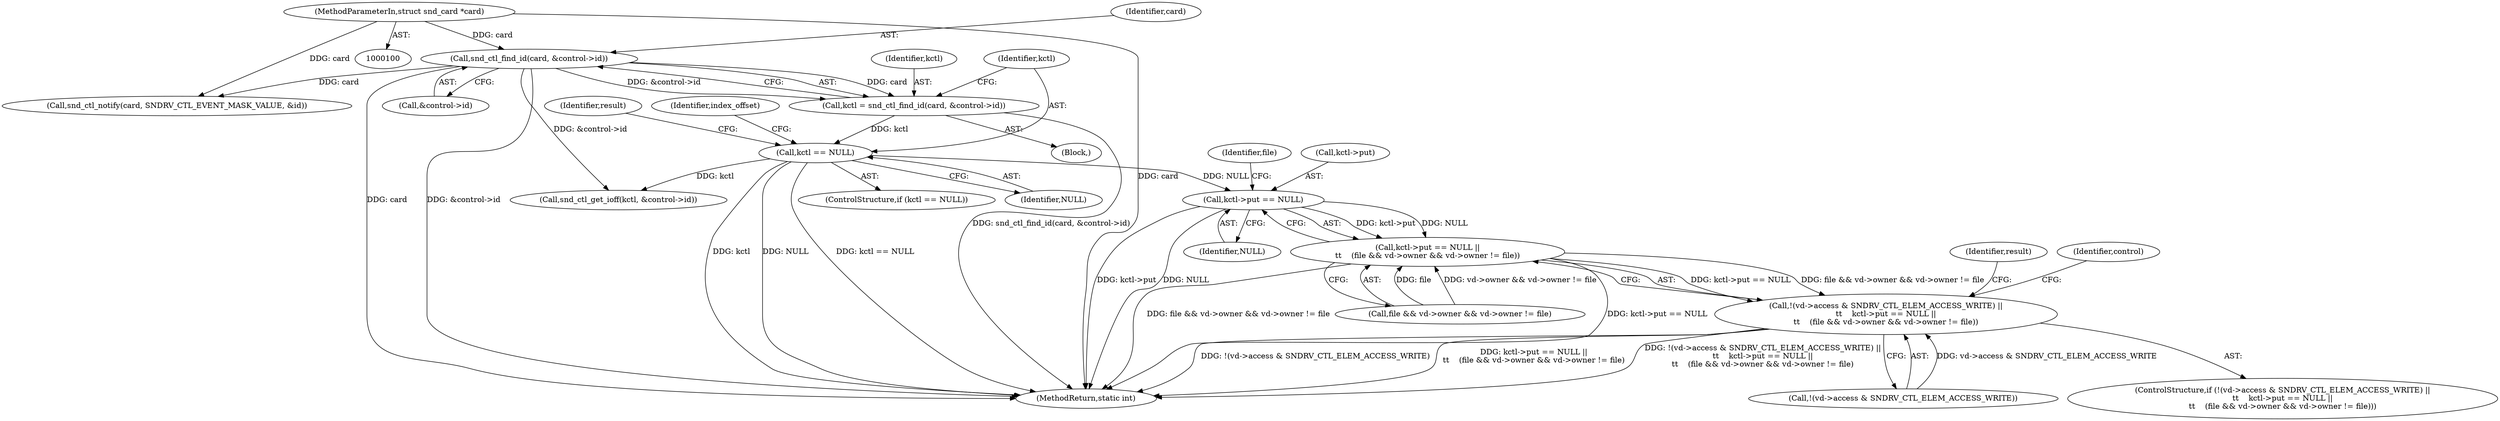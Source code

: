 digraph "0_linux_fd9f26e4eca5d08a27d12c0933fceef76ed9663d_0@pointer" {
"1000158" [label="(Call,kctl->put == NULL)"];
"1000123" [label="(Call,kctl == NULL)"];
"1000114" [label="(Call,kctl = snd_ctl_find_id(card, &control->id))"];
"1000116" [label="(Call,snd_ctl_find_id(card, &control->id))"];
"1000101" [label="(MethodParameterIn,struct snd_card *card)"];
"1000157" [label="(Call,kctl->put == NULL ||\n\t\t    (file && vd->owner && vd->owner != file))"];
"1000150" [label="(Call,!(vd->access & SNDRV_CTL_ELEM_ACCESS_WRITE) ||\n\t\t    kctl->put == NULL ||\n\t\t    (file && vd->owner && vd->owner != file))"];
"1000157" [label="(Call,kctl->put == NULL ||\n\t\t    (file && vd->owner && vd->owner != file))"];
"1000101" [label="(MethodParameterIn,struct snd_card *card)"];
"1000162" [label="(Identifier,NULL)"];
"1000117" [label="(Identifier,card)"];
"1000115" [label="(Identifier,kctl)"];
"1000123" [label="(Call,kctl == NULL)"];
"1000163" [label="(Call,file && vd->owner && vd->owner != file)"];
"1000118" [label="(Call,&control->id)"];
"1000135" [label="(Call,snd_ctl_get_ioff(kctl, &control->id))"];
"1000176" [label="(Identifier,result)"];
"1000150" [label="(Call,!(vd->access & SNDRV_CTL_ELEM_ACCESS_WRITE) ||\n\t\t    kctl->put == NULL ||\n\t\t    (file && vd->owner && vd->owner != file))"];
"1000223" [label="(MethodReturn,static int)"];
"1000151" [label="(Call,!(vd->access & SNDRV_CTL_ELEM_ACCESS_WRITE))"];
"1000164" [label="(Identifier,file)"];
"1000209" [label="(Call,snd_ctl_notify(card, SNDRV_CTL_EVENT_MASK_VALUE, &id))"];
"1000134" [label="(Identifier,index_offset)"];
"1000149" [label="(ControlStructure,if (!(vd->access & SNDRV_CTL_ELEM_ACCESS_WRITE) ||\n\t\t    kctl->put == NULL ||\n\t\t    (file && vd->owner && vd->owner != file)))"];
"1000184" [label="(Identifier,control)"];
"1000122" [label="(ControlStructure,if (kctl == NULL))"];
"1000104" [label="(Block,)"];
"1000128" [label="(Identifier,result)"];
"1000125" [label="(Identifier,NULL)"];
"1000158" [label="(Call,kctl->put == NULL)"];
"1000116" [label="(Call,snd_ctl_find_id(card, &control->id))"];
"1000114" [label="(Call,kctl = snd_ctl_find_id(card, &control->id))"];
"1000159" [label="(Call,kctl->put)"];
"1000124" [label="(Identifier,kctl)"];
"1000158" -> "1000157"  [label="AST: "];
"1000158" -> "1000162"  [label="CFG: "];
"1000159" -> "1000158"  [label="AST: "];
"1000162" -> "1000158"  [label="AST: "];
"1000164" -> "1000158"  [label="CFG: "];
"1000157" -> "1000158"  [label="CFG: "];
"1000158" -> "1000223"  [label="DDG: kctl->put"];
"1000158" -> "1000223"  [label="DDG: NULL"];
"1000158" -> "1000157"  [label="DDG: kctl->put"];
"1000158" -> "1000157"  [label="DDG: NULL"];
"1000123" -> "1000158"  [label="DDG: NULL"];
"1000123" -> "1000122"  [label="AST: "];
"1000123" -> "1000125"  [label="CFG: "];
"1000124" -> "1000123"  [label="AST: "];
"1000125" -> "1000123"  [label="AST: "];
"1000128" -> "1000123"  [label="CFG: "];
"1000134" -> "1000123"  [label="CFG: "];
"1000123" -> "1000223"  [label="DDG: NULL"];
"1000123" -> "1000223"  [label="DDG: kctl == NULL"];
"1000123" -> "1000223"  [label="DDG: kctl"];
"1000114" -> "1000123"  [label="DDG: kctl"];
"1000123" -> "1000135"  [label="DDG: kctl"];
"1000114" -> "1000104"  [label="AST: "];
"1000114" -> "1000116"  [label="CFG: "];
"1000115" -> "1000114"  [label="AST: "];
"1000116" -> "1000114"  [label="AST: "];
"1000124" -> "1000114"  [label="CFG: "];
"1000114" -> "1000223"  [label="DDG: snd_ctl_find_id(card, &control->id)"];
"1000116" -> "1000114"  [label="DDG: card"];
"1000116" -> "1000114"  [label="DDG: &control->id"];
"1000116" -> "1000118"  [label="CFG: "];
"1000117" -> "1000116"  [label="AST: "];
"1000118" -> "1000116"  [label="AST: "];
"1000116" -> "1000223"  [label="DDG: &control->id"];
"1000116" -> "1000223"  [label="DDG: card"];
"1000101" -> "1000116"  [label="DDG: card"];
"1000116" -> "1000135"  [label="DDG: &control->id"];
"1000116" -> "1000209"  [label="DDG: card"];
"1000101" -> "1000100"  [label="AST: "];
"1000101" -> "1000223"  [label="DDG: card"];
"1000101" -> "1000209"  [label="DDG: card"];
"1000157" -> "1000150"  [label="AST: "];
"1000157" -> "1000163"  [label="CFG: "];
"1000163" -> "1000157"  [label="AST: "];
"1000150" -> "1000157"  [label="CFG: "];
"1000157" -> "1000223"  [label="DDG: kctl->put == NULL"];
"1000157" -> "1000223"  [label="DDG: file && vd->owner && vd->owner != file"];
"1000157" -> "1000150"  [label="DDG: kctl->put == NULL"];
"1000157" -> "1000150"  [label="DDG: file && vd->owner && vd->owner != file"];
"1000163" -> "1000157"  [label="DDG: file"];
"1000163" -> "1000157"  [label="DDG: vd->owner && vd->owner != file"];
"1000150" -> "1000149"  [label="AST: "];
"1000150" -> "1000151"  [label="CFG: "];
"1000151" -> "1000150"  [label="AST: "];
"1000176" -> "1000150"  [label="CFG: "];
"1000184" -> "1000150"  [label="CFG: "];
"1000150" -> "1000223"  [label="DDG: !(vd->access & SNDRV_CTL_ELEM_ACCESS_WRITE)"];
"1000150" -> "1000223"  [label="DDG: kctl->put == NULL ||\n\t\t    (file && vd->owner && vd->owner != file)"];
"1000150" -> "1000223"  [label="DDG: !(vd->access & SNDRV_CTL_ELEM_ACCESS_WRITE) ||\n\t\t    kctl->put == NULL ||\n\t\t    (file && vd->owner && vd->owner != file)"];
"1000151" -> "1000150"  [label="DDG: vd->access & SNDRV_CTL_ELEM_ACCESS_WRITE"];
}
